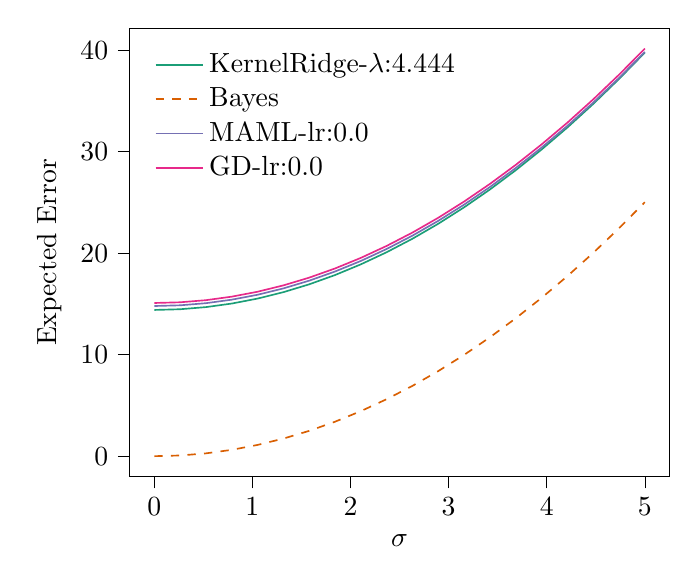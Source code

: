 % This file was created with tikzplotlib v0.10.1.
\begin{tikzpicture}

\definecolor{chocolate217952}{RGB}{217,95,2}
\definecolor{darkcyan27158119}{RGB}{27,158,119}
\definecolor{darkgray176}{RGB}{176,176,176}
\definecolor{deeppink23141138}{RGB}{231,41,138}
\definecolor{lightslategray117112179}{RGB}{117,112,179}

\begin{axis}[
legend cell align={left},
legend style={
  fill opacity=0.8,
  draw opacity=1,
  text opacity=1,
  at={(0.03,0.97)},
  anchor=north west,
  draw=none
},
tick align=outside,
tick pos=left,
x grid style={darkgray176},
xlabel={\(\displaystyle \sigma\)},
xmin=-0.25, xmax=5.25,
xtick style={color=black},
y grid style={darkgray176},
ylabel={Expected Error},
ymin=-2.007, ymax=42.157,
ytick style={color=black}
]
\addplot [semithick, darkcyan27158119]
table {%
0 14.404
0.263 14.474
0.526 14.684
0.789 15.034
1.053 15.525
1.316 16.157
1.579 16.929
1.842 17.842
2.105 18.896
2.368 20.089
2.632 21.424
2.895 22.899
3.158 24.515
3.421 26.271
3.684 28.168
3.947 30.205
4.211 32.383
4.474 34.702
4.737 37.161
5 39.76
};
\addlegendentry{KernelRidge-$\lambda$:4.444}
\addplot [semithick, chocolate217952, dashed]
table {%
0 0
0.263 0.069
0.526 0.277
0.789 0.624
1.053 1.109
1.316 1.733
1.579 2.495
1.842 3.396
2.105 4.436
2.368 5.614
2.632 6.931
2.895 8.386
3.158 9.98
3.421 11.713
3.684 13.584
3.947 15.594
4.211 17.742
4.474 20.029
4.737 22.455
5 25.019
};
\addlegendentry{Bayes}
\addplot [semithick, lightslategray117112179]
table {%
0 14.793
0.263 14.862
0.526 15.07
0.789 15.416
1.053 15.902
1.316 16.527
1.579 17.289
1.842 18.191
2.105 19.231
2.368 20.41
2.632 21.728
2.895 23.186
3.158 24.781
3.421 26.515
3.684 28.386
3.947 30.397
4.211 32.546
4.474 34.833
4.737 37.26
5 39.824
};
\addlegendentry{MAML-lr:0.0}
\addplot [semithick, deeppink23141138]
table {%
0 15.09
0.263 15.159
0.526 15.367
0.789 15.714
1.053 16.2
1.316 16.825
1.579 17.588
1.842 18.491
2.105 19.532
2.368 20.712
2.632 22.031
2.895 23.489
3.158 25.086
3.421 26.821
3.684 28.696
3.947 30.709
4.211 32.861
4.474 35.152
4.737 37.581
5 40.15
};
\addlegendentry{GD-lr:0.0}
\end{axis}

\end{tikzpicture}
